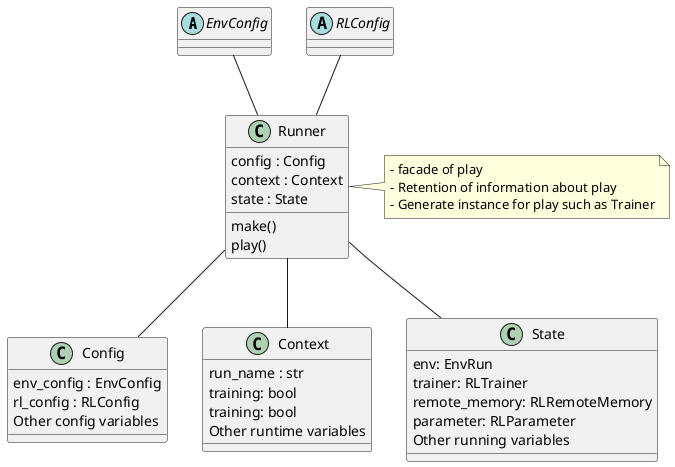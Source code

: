 @startuml class_runner

abstract EnvConfig {}
abstract RLConfig {}

class Config {
    env_config : EnvConfig
    rl_config : RLConfig
    Other config variables
}
class Context {
    run_name : str
    training: bool
    training: bool
    Other runtime variables
}
class State {
    env: EnvRun
    trainer: RLTrainer
    remote_memory: RLRemoteMemory
    parameter: RLParameter
    Other running variables
}

class Runner {
    config : Config
    context : Context
    state : State
    make()
    play()
}
Runner -- Config
Runner -- Context
Runner -- State

EnvConfig -- Runner
RLConfig -- Runner


note as RunnerMemo
- facade of play
- Retention of information about play
- Generate instance for play such as Trainer
end note
Runner <|- RunnerMemo


@enduml